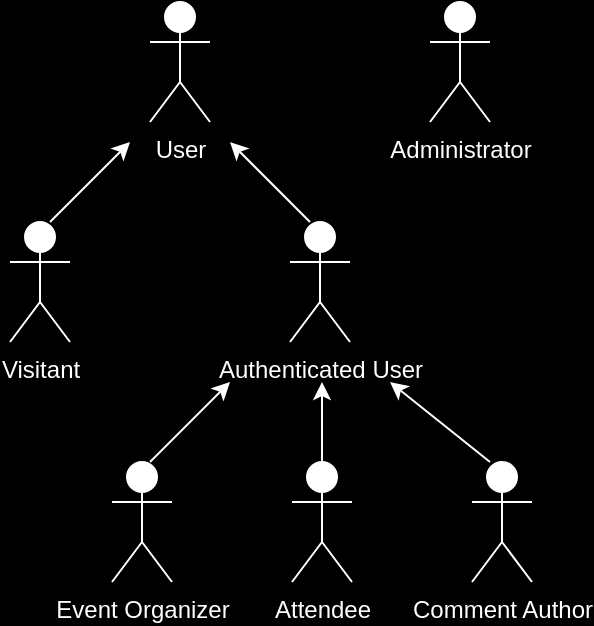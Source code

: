 <mxfile version="21.7.5" type="github">
  <diagram name="Page-1" id="T-q-QK6WSlPgKNuvUnEv">
    <mxGraphModel dx="530" dy="357" grid="1" gridSize="10" guides="1" tooltips="1" connect="1" arrows="1" fold="1" page="1" pageScale="1" pageWidth="850" pageHeight="1100" background="#000000" math="0" shadow="0">
      <root>
        <mxCell id="0" />
        <mxCell id="1" parent="0" />
        <mxCell id="DTFmvOom9XdBedxrRoef-2" value="Comment Author" style="shape=umlActor;verticalLabelPosition=bottom;verticalAlign=top;html=1;outlineConnect=0;strokeColor=#FFFFFF;fontColor=#FFFFFF;" vertex="1" parent="1">
          <mxGeometry x="411" y="310" width="30" height="60" as="geometry" />
        </mxCell>
        <mxCell id="DTFmvOom9XdBedxrRoef-3" value="Authenticated User" style="shape=umlActor;verticalLabelPosition=bottom;verticalAlign=top;html=1;outlineConnect=0;strokeColor=#FFFFFF;fontColor=#FFFFFF;" vertex="1" parent="1">
          <mxGeometry x="320" y="190" width="30" height="60" as="geometry" />
        </mxCell>
        <mxCell id="DTFmvOom9XdBedxrRoef-4" value="Attendee" style="shape=umlActor;verticalLabelPosition=bottom;verticalAlign=top;html=1;outlineConnect=0;strokeColor=#FFFFFF;fontColor=#FFFFFF;" vertex="1" parent="1">
          <mxGeometry x="321" y="310" width="30" height="60" as="geometry" />
        </mxCell>
        <mxCell id="DTFmvOom9XdBedxrRoef-7" value="Event Organizer" style="shape=umlActor;verticalLabelPosition=bottom;verticalAlign=top;html=1;outlineConnect=0;strokeColor=#FFFFFF;fontColor=#FFFFFF;" vertex="1" parent="1">
          <mxGeometry x="231" y="310" width="30" height="60" as="geometry" />
        </mxCell>
        <mxCell id="DTFmvOom9XdBedxrRoef-11" value="Visitant" style="shape=umlActor;verticalLabelPosition=bottom;verticalAlign=top;html=1;outlineConnect=0;fontColor=#FFFFFF;strokeColor=#FFFFFF;" vertex="1" parent="1">
          <mxGeometry x="180" y="190" width="30" height="60" as="geometry" />
        </mxCell>
        <mxCell id="DTFmvOom9XdBedxrRoef-12" value="User" style="shape=umlActor;verticalLabelPosition=bottom;verticalAlign=top;html=1;outlineConnect=0;strokeColor=#FFFFFF;fontColor=#FFFFFF;" vertex="1" parent="1">
          <mxGeometry x="250" y="80" width="30" height="60" as="geometry" />
        </mxCell>
        <mxCell id="DTFmvOom9XdBedxrRoef-13" value="Administrator" style="shape=umlActor;verticalLabelPosition=bottom;verticalAlign=top;html=1;outlineConnect=0;strokeColor=#FFFFFF;fontColor=#FFFFFF;" vertex="1" parent="1">
          <mxGeometry x="390" y="80" width="30" height="60" as="geometry" />
        </mxCell>
        <mxCell id="DTFmvOom9XdBedxrRoef-16" value="" style="endArrow=classic;html=1;rounded=0;strokeColor=#FFFFFF;" edge="1" parent="1">
          <mxGeometry width="50" height="50" relative="1" as="geometry">
            <mxPoint x="420" y="310" as="sourcePoint" />
            <mxPoint x="370" y="270" as="targetPoint" />
          </mxGeometry>
        </mxCell>
        <mxCell id="DTFmvOom9XdBedxrRoef-17" value="" style="endArrow=classic;html=1;rounded=0;exitX=0.5;exitY=0;exitDx=0;exitDy=0;exitPerimeter=0;strokeColor=#FFFFFF;" edge="1" parent="1" source="DTFmvOom9XdBedxrRoef-4">
          <mxGeometry width="50" height="50" relative="1" as="geometry">
            <mxPoint x="330" y="310" as="sourcePoint" />
            <mxPoint x="336" y="270" as="targetPoint" />
          </mxGeometry>
        </mxCell>
        <mxCell id="DTFmvOom9XdBedxrRoef-18" value="" style="endArrow=classic;html=1;rounded=0;strokeColor=#FFFFFF;" edge="1" parent="1">
          <mxGeometry width="50" height="50" relative="1" as="geometry">
            <mxPoint x="250" y="310" as="sourcePoint" />
            <mxPoint x="290" y="270" as="targetPoint" />
          </mxGeometry>
        </mxCell>
        <mxCell id="DTFmvOom9XdBedxrRoef-19" value="" style="endArrow=classic;html=1;rounded=0;strokeColor=#FFFFFF;" edge="1" parent="1">
          <mxGeometry width="50" height="50" relative="1" as="geometry">
            <mxPoint x="330" y="190" as="sourcePoint" />
            <mxPoint x="290" y="150" as="targetPoint" />
          </mxGeometry>
        </mxCell>
        <mxCell id="DTFmvOom9XdBedxrRoef-20" value="" style="endArrow=classic;html=1;rounded=0;strokeColor=#FFFFFF;" edge="1" parent="1">
          <mxGeometry width="50" height="50" relative="1" as="geometry">
            <mxPoint x="200" y="190" as="sourcePoint" />
            <mxPoint x="240" y="150" as="targetPoint" />
          </mxGeometry>
        </mxCell>
      </root>
    </mxGraphModel>
  </diagram>
</mxfile>
